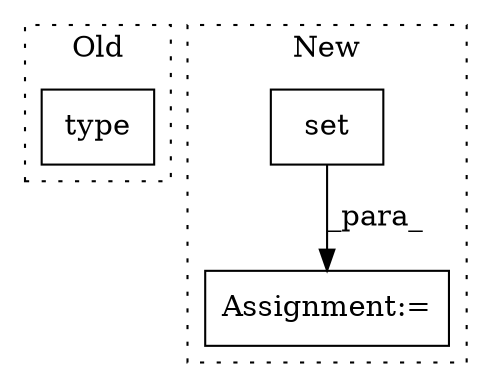 digraph G {
subgraph cluster0 {
1 [label="type" a="32" s="8601,8613" l="5,1" shape="box"];
label = "Old";
style="dotted";
}
subgraph cluster1 {
2 [label="set" a="32" s="8538,8556" l="4,1" shape="box"];
3 [label="Assignment:=" a="7" s="8537" l="1" shape="box"];
label = "New";
style="dotted";
}
2 -> 3 [label="_para_"];
}